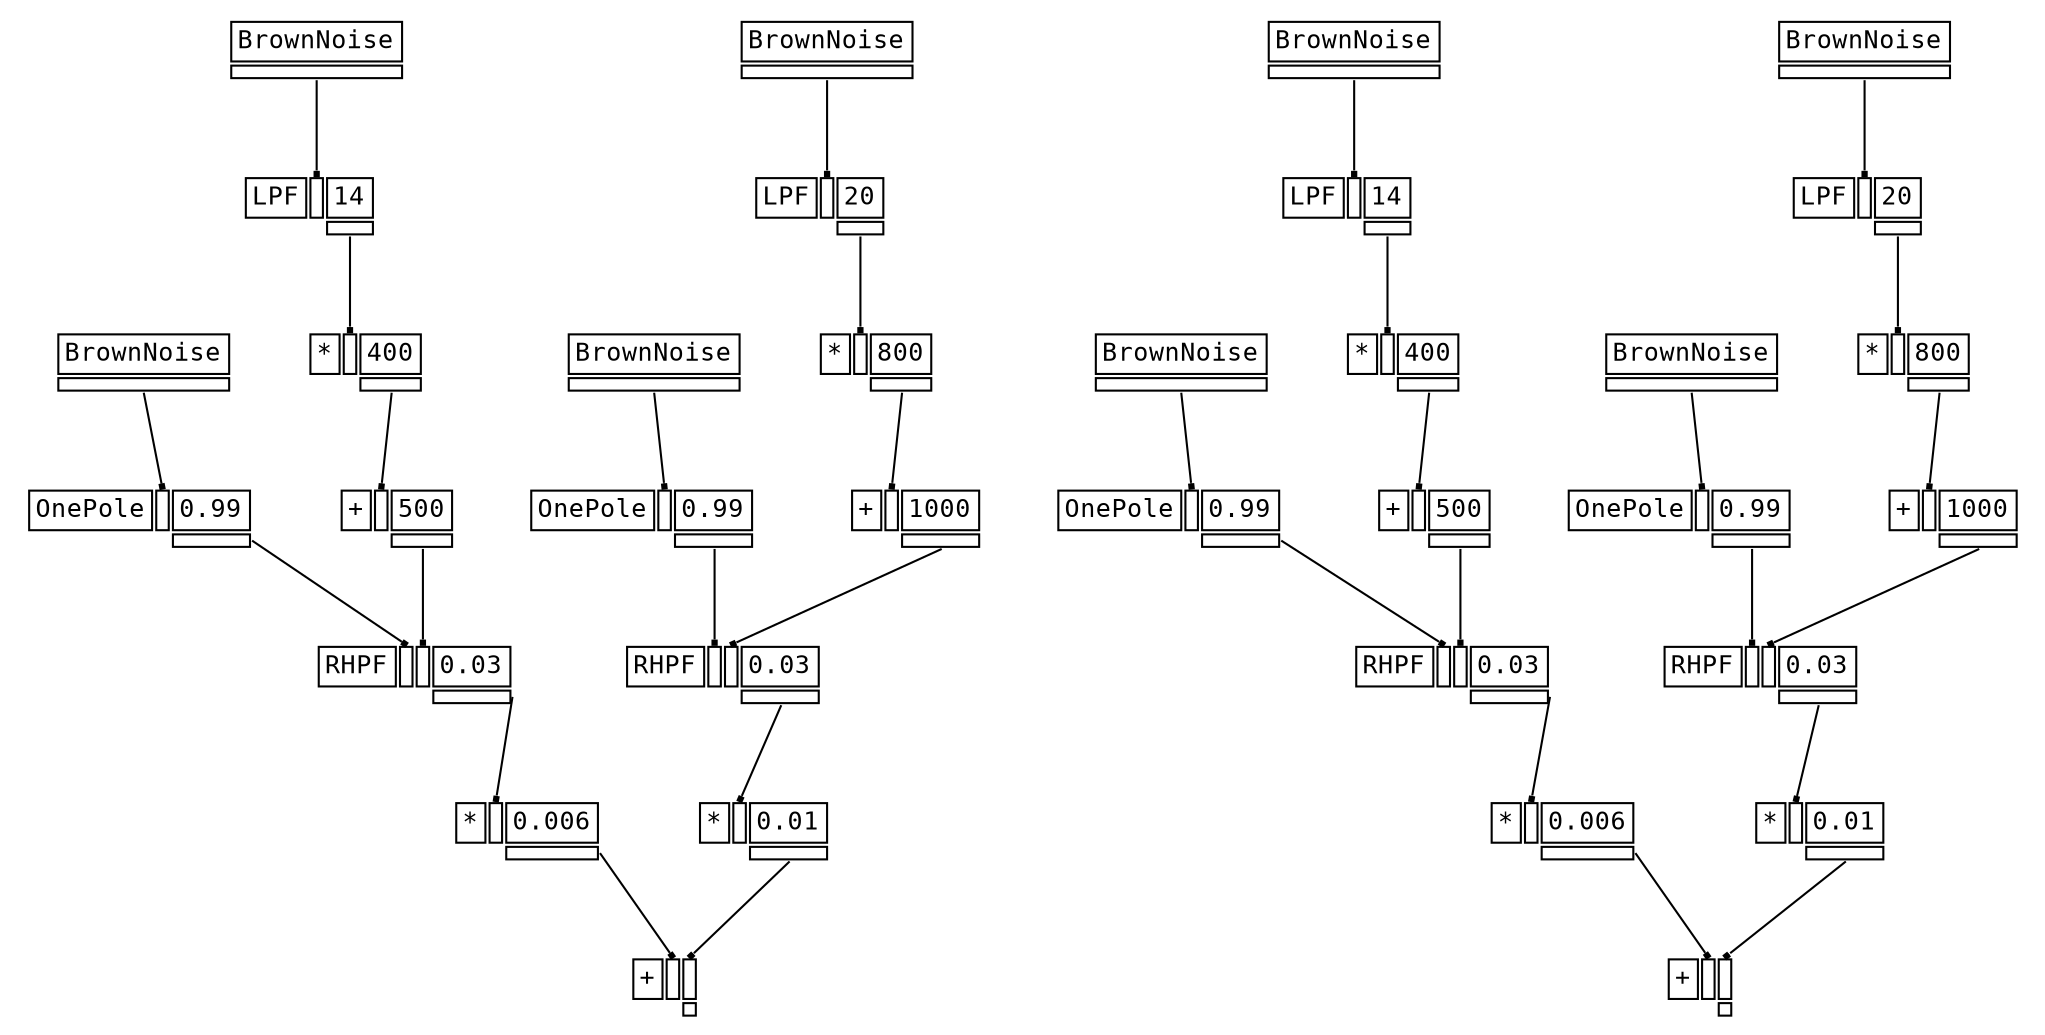 digraph Anonymous {
graph [splines=false];
node [fontsize=12,fontname="Courier"];
edge [arrowhead=box,arrowsize=0.25];
u_0[shape="plaintext",color="black",label=<<TABLE BORDER="0" CELLBORDER="1"><TR><TD>BrownNoise</TD></TR><TR><TD PORT="o_0" ID="u_0:o_0"></TD></TR></TABLE>>];
u_2[shape="plaintext",color="black",label=<<TABLE BORDER="0" CELLBORDER="1"><TR><TD>OnePole</TD><TD PORT="i_0" ID="u_2:i_0"></TD><TD ID="u_2:K_1">0.99</TD></TR><TR><TD BORDER="0"></TD><TD BORDER="0"></TD><TD PORT="o_0" ID="u_2:o_0"></TD></TR></TABLE>>];
u_3[shape="plaintext",color="black",label=<<TABLE BORDER="0" CELLBORDER="1"><TR><TD>BrownNoise</TD></TR><TR><TD PORT="o_0" ID="u_3:o_0"></TD></TR></TABLE>>];
u_5[shape="plaintext",color="black",label=<<TABLE BORDER="0" CELLBORDER="1"><TR><TD>LPF</TD><TD PORT="i_0" ID="u_5:i_0"></TD><TD ID="u_5:K_1">14</TD></TR><TR><TD BORDER="0"></TD><TD BORDER="0"></TD><TD PORT="o_0" ID="u_5:o_0"></TD></TR></TABLE>>];
u_7[shape="plaintext",color="black",label=<<TABLE BORDER="0" CELLBORDER="1"><TR><TD>*</TD><TD PORT="i_0" ID="u_7:i_0"></TD><TD ID="u_7:K_1">400</TD></TR><TR><TD BORDER="0"></TD><TD BORDER="0"></TD><TD PORT="o_0" ID="u_7:o_0"></TD></TR></TABLE>>];
u_9[shape="plaintext",color="black",label=<<TABLE BORDER="0" CELLBORDER="1"><TR><TD>+</TD><TD PORT="i_0" ID="u_9:i_0"></TD><TD ID="u_9:K_1">500</TD></TR><TR><TD BORDER="0"></TD><TD BORDER="0"></TD><TD PORT="o_0" ID="u_9:o_0"></TD></TR></TABLE>>];
u_11[shape="plaintext",color="black",label=<<TABLE BORDER="0" CELLBORDER="1"><TR><TD>RHPF</TD><TD PORT="i_0" ID="u_11:i_0"></TD><TD PORT="i_1" ID="u_11:i_1"></TD><TD ID="u_11:K_2">0.03</TD></TR><TR><TD BORDER="0"></TD><TD BORDER="0"></TD><TD BORDER="0"></TD><TD PORT="o_0" ID="u_11:o_0"></TD></TR></TABLE>>];
u_13[shape="plaintext",color="black",label=<<TABLE BORDER="0" CELLBORDER="1"><TR><TD>*</TD><TD PORT="i_0" ID="u_13:i_0"></TD><TD ID="u_13:K_1">0.006</TD></TR><TR><TD BORDER="0"></TD><TD BORDER="0"></TD><TD PORT="o_0" ID="u_13:o_0"></TD></TR></TABLE>>];
u_14[shape="plaintext",color="black",label=<<TABLE BORDER="0" CELLBORDER="1"><TR><TD>BrownNoise</TD></TR><TR><TD PORT="o_0" ID="u_14:o_0"></TD></TR></TABLE>>];
u_15[shape="plaintext",color="black",label=<<TABLE BORDER="0" CELLBORDER="1"><TR><TD>OnePole</TD><TD PORT="i_0" ID="u_15:i_0"></TD><TD ID="u_15:K_1">0.99</TD></TR><TR><TD BORDER="0"></TD><TD BORDER="0"></TD><TD PORT="o_0" ID="u_15:o_0"></TD></TR></TABLE>>];
u_16[shape="plaintext",color="black",label=<<TABLE BORDER="0" CELLBORDER="1"><TR><TD>BrownNoise</TD></TR><TR><TD PORT="o_0" ID="u_16:o_0"></TD></TR></TABLE>>];
u_18[shape="plaintext",color="black",label=<<TABLE BORDER="0" CELLBORDER="1"><TR><TD>LPF</TD><TD PORT="i_0" ID="u_18:i_0"></TD><TD ID="u_18:K_1">20</TD></TR><TR><TD BORDER="0"></TD><TD BORDER="0"></TD><TD PORT="o_0" ID="u_18:o_0"></TD></TR></TABLE>>];
u_20[shape="plaintext",color="black",label=<<TABLE BORDER="0" CELLBORDER="1"><TR><TD>*</TD><TD PORT="i_0" ID="u_20:i_0"></TD><TD ID="u_20:K_1">800</TD></TR><TR><TD BORDER="0"></TD><TD BORDER="0"></TD><TD PORT="o_0" ID="u_20:o_0"></TD></TR></TABLE>>];
u_22[shape="plaintext",color="black",label=<<TABLE BORDER="0" CELLBORDER="1"><TR><TD>+</TD><TD PORT="i_0" ID="u_22:i_0"></TD><TD ID="u_22:K_1">1000</TD></TR><TR><TD BORDER="0"></TD><TD BORDER="0"></TD><TD PORT="o_0" ID="u_22:o_0"></TD></TR></TABLE>>];
u_23[shape="plaintext",color="black",label=<<TABLE BORDER="0" CELLBORDER="1"><TR><TD>RHPF</TD><TD PORT="i_0" ID="u_23:i_0"></TD><TD PORT="i_1" ID="u_23:i_1"></TD><TD ID="u_23:K_2">0.03</TD></TR><TR><TD BORDER="0"></TD><TD BORDER="0"></TD><TD BORDER="0"></TD><TD PORT="o_0" ID="u_23:o_0"></TD></TR></TABLE>>];
u_25[shape="plaintext",color="black",label=<<TABLE BORDER="0" CELLBORDER="1"><TR><TD>*</TD><TD PORT="i_0" ID="u_25:i_0"></TD><TD ID="u_25:K_1">0.01</TD></TR><TR><TD BORDER="0"></TD><TD BORDER="0"></TD><TD PORT="o_0" ID="u_25:o_0"></TD></TR></TABLE>>];
u_26[shape="plaintext",color="black",label=<<TABLE BORDER="0" CELLBORDER="1"><TR><TD>+</TD><TD PORT="i_0" ID="u_26:i_0"></TD><TD PORT="i_1" ID="u_26:i_1"></TD></TR><TR><TD BORDER="0"></TD><TD BORDER="0"></TD><TD PORT="o_0" ID="u_26:o_0"></TD></TR></TABLE>>];
u_27[shape="plaintext",color="black",label=<<TABLE BORDER="0" CELLBORDER="1"><TR><TD>BrownNoise</TD></TR><TR><TD PORT="o_0" ID="u_27:o_0"></TD></TR></TABLE>>];
u_28[shape="plaintext",color="black",label=<<TABLE BORDER="0" CELLBORDER="1"><TR><TD>OnePole</TD><TD PORT="i_0" ID="u_28:i_0"></TD><TD ID="u_28:K_1">0.99</TD></TR><TR><TD BORDER="0"></TD><TD BORDER="0"></TD><TD PORT="o_0" ID="u_28:o_0"></TD></TR></TABLE>>];
u_29[shape="plaintext",color="black",label=<<TABLE BORDER="0" CELLBORDER="1"><TR><TD>BrownNoise</TD></TR><TR><TD PORT="o_0" ID="u_29:o_0"></TD></TR></TABLE>>];
u_30[shape="plaintext",color="black",label=<<TABLE BORDER="0" CELLBORDER="1"><TR><TD>LPF</TD><TD PORT="i_0" ID="u_30:i_0"></TD><TD ID="u_30:K_1">14</TD></TR><TR><TD BORDER="0"></TD><TD BORDER="0"></TD><TD PORT="o_0" ID="u_30:o_0"></TD></TR></TABLE>>];
u_31[shape="plaintext",color="black",label=<<TABLE BORDER="0" CELLBORDER="1"><TR><TD>*</TD><TD PORT="i_0" ID="u_31:i_0"></TD><TD ID="u_31:K_1">400</TD></TR><TR><TD BORDER="0"></TD><TD BORDER="0"></TD><TD PORT="o_0" ID="u_31:o_0"></TD></TR></TABLE>>];
u_32[shape="plaintext",color="black",label=<<TABLE BORDER="0" CELLBORDER="1"><TR><TD>+</TD><TD PORT="i_0" ID="u_32:i_0"></TD><TD ID="u_32:K_1">500</TD></TR><TR><TD BORDER="0"></TD><TD BORDER="0"></TD><TD PORT="o_0" ID="u_32:o_0"></TD></TR></TABLE>>];
u_33[shape="plaintext",color="black",label=<<TABLE BORDER="0" CELLBORDER="1"><TR><TD>RHPF</TD><TD PORT="i_0" ID="u_33:i_0"></TD><TD PORT="i_1" ID="u_33:i_1"></TD><TD ID="u_33:K_2">0.03</TD></TR><TR><TD BORDER="0"></TD><TD BORDER="0"></TD><TD BORDER="0"></TD><TD PORT="o_0" ID="u_33:o_0"></TD></TR></TABLE>>];
u_34[shape="plaintext",color="black",label=<<TABLE BORDER="0" CELLBORDER="1"><TR><TD>*</TD><TD PORT="i_0" ID="u_34:i_0"></TD><TD ID="u_34:K_1">0.006</TD></TR><TR><TD BORDER="0"></TD><TD BORDER="0"></TD><TD PORT="o_0" ID="u_34:o_0"></TD></TR></TABLE>>];
u_35[shape="plaintext",color="black",label=<<TABLE BORDER="0" CELLBORDER="1"><TR><TD>BrownNoise</TD></TR><TR><TD PORT="o_0" ID="u_35:o_0"></TD></TR></TABLE>>];
u_36[shape="plaintext",color="black",label=<<TABLE BORDER="0" CELLBORDER="1"><TR><TD>OnePole</TD><TD PORT="i_0" ID="u_36:i_0"></TD><TD ID="u_36:K_1">0.99</TD></TR><TR><TD BORDER="0"></TD><TD BORDER="0"></TD><TD PORT="o_0" ID="u_36:o_0"></TD></TR></TABLE>>];
u_37[shape="plaintext",color="black",label=<<TABLE BORDER="0" CELLBORDER="1"><TR><TD>BrownNoise</TD></TR><TR><TD PORT="o_0" ID="u_37:o_0"></TD></TR></TABLE>>];
u_38[shape="plaintext",color="black",label=<<TABLE BORDER="0" CELLBORDER="1"><TR><TD>LPF</TD><TD PORT="i_0" ID="u_38:i_0"></TD><TD ID="u_38:K_1">20</TD></TR><TR><TD BORDER="0"></TD><TD BORDER="0"></TD><TD PORT="o_0" ID="u_38:o_0"></TD></TR></TABLE>>];
u_39[shape="plaintext",color="black",label=<<TABLE BORDER="0" CELLBORDER="1"><TR><TD>*</TD><TD PORT="i_0" ID="u_39:i_0"></TD><TD ID="u_39:K_1">800</TD></TR><TR><TD BORDER="0"></TD><TD BORDER="0"></TD><TD PORT="o_0" ID="u_39:o_0"></TD></TR></TABLE>>];
u_40[shape="plaintext",color="black",label=<<TABLE BORDER="0" CELLBORDER="1"><TR><TD>+</TD><TD PORT="i_0" ID="u_40:i_0"></TD><TD ID="u_40:K_1">1000</TD></TR><TR><TD BORDER="0"></TD><TD BORDER="0"></TD><TD PORT="o_0" ID="u_40:o_0"></TD></TR></TABLE>>];
u_41[shape="plaintext",color="black",label=<<TABLE BORDER="0" CELLBORDER="1"><TR><TD>RHPF</TD><TD PORT="i_0" ID="u_41:i_0"></TD><TD PORT="i_1" ID="u_41:i_1"></TD><TD ID="u_41:K_2">0.03</TD></TR><TR><TD BORDER="0"></TD><TD BORDER="0"></TD><TD BORDER="0"></TD><TD PORT="o_0" ID="u_41:o_0"></TD></TR></TABLE>>];
u_42[shape="plaintext",color="black",label=<<TABLE BORDER="0" CELLBORDER="1"><TR><TD>*</TD><TD PORT="i_0" ID="u_42:i_0"></TD><TD ID="u_42:K_1">0.01</TD></TR><TR><TD BORDER="0"></TD><TD BORDER="0"></TD><TD PORT="o_0" ID="u_42:o_0"></TD></TR></TABLE>>];
u_43[shape="plaintext",color="black",label=<<TABLE BORDER="0" CELLBORDER="1"><TR><TD>+</TD><TD PORT="i_0" ID="u_43:i_0"></TD><TD PORT="i_1" ID="u_43:i_1"></TD></TR><TR><TD BORDER="0"></TD><TD BORDER="0"></TD><TD PORT="o_0" ID="u_43:o_0"></TD></TR></TABLE>>];
u_0:o_0 -> u_2:i_0;
u_3:o_0 -> u_5:i_0;
u_5:o_0 -> u_7:i_0;
u_7:o_0 -> u_9:i_0;
u_2:o_0 -> u_11:i_0;
u_9:o_0 -> u_11:i_1;
u_11:o_0 -> u_13:i_0;
u_14:o_0 -> u_15:i_0;
u_16:o_0 -> u_18:i_0;
u_18:o_0 -> u_20:i_0;
u_20:o_0 -> u_22:i_0;
u_15:o_0 -> u_23:i_0;
u_22:o_0 -> u_23:i_1;
u_23:o_0 -> u_25:i_0;
u_13:o_0 -> u_26:i_0;
u_25:o_0 -> u_26:i_1;
u_27:o_0 -> u_28:i_0;
u_29:o_0 -> u_30:i_0;
u_30:o_0 -> u_31:i_0;
u_31:o_0 -> u_32:i_0;
u_28:o_0 -> u_33:i_0;
u_32:o_0 -> u_33:i_1;
u_33:o_0 -> u_34:i_0;
u_35:o_0 -> u_36:i_0;
u_37:o_0 -> u_38:i_0;
u_38:o_0 -> u_39:i_0;
u_39:o_0 -> u_40:i_0;
u_36:o_0 -> u_41:i_0;
u_40:o_0 -> u_41:i_1;
u_41:o_0 -> u_42:i_0;
u_34:o_0 -> u_43:i_0;
u_42:o_0 -> u_43:i_1;
}
